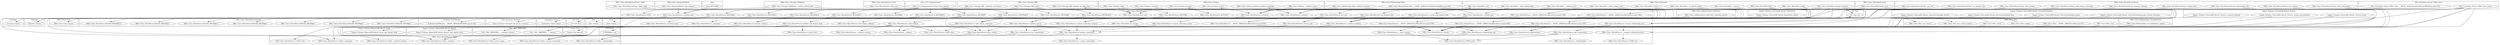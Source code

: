 digraph {
graph [overlap=false]
subgraph cluster_DBIx_Class_Relationship_CascadeActions {
	label="DBIx::Class::Relationship::CascadeActions";
	"DBIx::Class::Relationship::CascadeActions::update";
}
subgraph cluster_DBIx_Class_InflateColumn_DateTime {
	label="DBIx::Class::InflateColumn::DateTime";
	"DBIx::Class::InflateColumn::DateTime::_datetime_parser";
}
subgraph cluster_DBIx_Class_Carp {
	label="DBIx::Class::Carp";
	"DBIx::Class::Carp::import";
}
subgraph cluster_DBIx_Class_Storage_DBIHacks {
	label="DBIx::Class::Storage::DBIHacks";
	"DBIx::Class::Storage::DBIHacks::_resolve_column_info";
}
subgraph cluster_DBIx_Class_ResultSet {
	label="DBIx::Class::ResultSet";
	"DBIx::Class::ResultSet::_chain_relationship";
	"DBIx::Class::ResultSet::_resolved_attrs";
	"DBIx::Class::ResultSet::single";
	"DBIx::Class::ResultSet::new";
	"DBIx::Class::ResultSet::related_resultset";
	"DBIx::Class::ResultSet::_build_unique_cond";
	"DBIx::Class::ResultSet::cursor";
	"DBIx::Class::ResultSet::_rs_update_delete";
	"DBIx::Class::ResultSet::_count_rs";
	"DBIx::Class::ResultSet::find";
}
subgraph cluster_Tapper_Schema_TestrunDB_Result_TestrunScheduling {
	label="Tapper::Schema::TestrunDB::Result::TestrunScheduling";
	"Tapper::Schema::TestrunDB::Result::TestrunScheduling::host";
	"Tapper::Schema::TestrunDB::Result::TestrunScheduling::gen_schema_functions";
	"Tapper::Schema::TestrunDB::Result::TestrunScheduling::queue";
	"Tapper::Schema::TestrunDB::Result::TestrunScheduling::testrun";
}
subgraph cluster_List_Util {
	label="List::Util";
	"List::Util::first";
}
subgraph cluster_Try_Tiny {
	label="Try::Tiny";
	"Try::Tiny::try";
}
subgraph cluster_UNIVERSAL {
	label="UNIVERSAL";
	"UNIVERSAL::can";
}
subgraph cluster_namespace_clean {
	label="namespace::clean";
	"namespace::clean::import";
}
subgraph cluster_base {
	label="base";
	"base::import";
}
subgraph cluster_DBIx_Class_ResultSource_View {
	label="DBIx::Class::ResultSource::View";
	"DBIx::Class::ResultSource::View::new";
}
subgraph cluster_DBIx_Class_ResultSourceProxy {
	label="DBIx::Class::ResultSourceProxy";
	"DBIx::Class::ResultSourceProxy::add_relationship";
	"DBIx::Class::ResultSourceProxy::add_unique_constraint";
	"DBIx::Class::ResultSourceProxy::primary_columns";
	"DBIx::Class::ResultSourceProxy::_pri_cols";
	"DBIx::Class::ResultSourceProxy::relationship_info";
	"DBIx::Class::ResultSourceProxy::column_info";
	"DBIx::Class::ResultSourceProxy::has_column";
	"DBIx::Class::ResultSourceProxy::add_columns";
	"DBIx::Class::ResultSourceProxy::set_primary_key";
}
subgraph cluster_Exporter {
	label="Exporter";
	"Exporter::import";
}
subgraph cluster_Class_C3_Componentised {
	label="Class::C3::Componentised";
	"Class::C3::Componentised::ensure_class_loaded";
}
subgraph cluster_DBIx_Class_ResultSource_Table {
	label="DBIx::Class::ResultSource::Table";
	"DBIx::Class::ResultSource::Table::_relationships";
	"DBIx::Class::ResultSource::Table::_unique_constraints";
	"DBIx::Class::ResultSource::Table::from";
	"DBIx::Class::ResultSource::Table::_primaries";
	"DBIx::Class::ResultSource::Table::source_name";
	"DBIx::Class::ResultSource::Table::_columns";
	"DBIx::Class::ResultSource::Table::_ordered_columns";
}
subgraph cluster_Tapper_Schema_TestrunDB_Result_Testrun {
	label="Tapper::Schema::TestrunDB::Result::Testrun";
	"Tapper::Schema::TestrunDB::Result::Testrun::assign_preconditions";
	"Tapper::Schema::TestrunDB::Result::Testrun::scenario_element";
	"Tapper::Schema::TestrunDB::Result::Testrun::rerun";
}
subgraph cluster_DBIx_Class_ResultSource {
	label="DBIx::Class::ResultSource";
	"DBIx::Class::ResultSource::columns_info";
	"DBIx::Class::ResultSource::__ANON__[DBIx/Class/ResultSource.pm:1378]";
	"DBIx::Class::ResultSource::_relationships";
	"DBIx::Class::ResultSource::CORE:match";
	"DBIx::Class::ResultSource::CORE:sort";
	"DBIx::Class::ResultSource::BEGIN@16";
	"DBIx::Class::ResultSource::BEGIN@3";
	"DBIx::Class::ResultSource::BEGIN@4";
	"DBIx::Class::ResultSource::unique_constraint_columns";
	"DBIx::Class::ResultSource::new";
	"DBIx::Class::ResultSource::BEGIN@6";
	"DBIx::Class::ResultSource::unique_constraints";
	"DBIx::Class::ResultSource::add_columns";
	"DBIx::Class::ResultSource::_primaries";
	"DBIx::Class::ResultSource::_ordered_columns";
	"DBIx::Class::ResultSource::resultset_class";
	"DBIx::Class::ResultSource::storage";
	"DBIx::Class::ResultSource::primary_columns";
	"DBIx::Class::ResultSource::BEGIN@13";
	"DBIx::Class::ResultSource::BEGIN@10";
	"DBIx::Class::ResultSource::reverse_relationship_info";
	"DBIx::Class::ResultSource::__ANON__[DBIx/Class/ResultSource.pm:1853]";
	"DBIx::Class::ResultSource::has_column";
	"DBIx::Class::ResultSource::_columns";
	"DBIx::Class::ResultSource::columns";
	"DBIx::Class::ResultSource::_compare_relationship_keys";
	"DBIx::Class::ResultSource::related_source";
	"DBIx::Class::ResultSource::BEGIN@7";
	"DBIx::Class::ResultSource::has_relationship";
	"DBIx::Class::ResultSource::_invoke_sqlt_deploy_hook";
	"DBIx::Class::ResultSource::__ANON__[DBIx/Class/ResultSource.pm:1394]";
	"DBIx::Class::ResultSource::set_primary_key";
	"DBIx::Class::ResultSource::unique_constraint_names";
	"DBIx::Class::ResultSource::BEGIN@11";
	"DBIx::Class::ResultSource::BEGIN@9";
	"DBIx::Class::ResultSource::CORE:subst";
	"DBIx::Class::ResultSource::END";
	"DBIx::Class::ResultSource::__strip_relcond";
	"DBIx::Class::ResultSource::schema";
	"DBIx::Class::ResultSource::add_unique_constraint";
	"DBIx::Class::ResultSource::resultset";
	"DBIx::Class::ResultSource::DESTROY";
	"DBIx::Class::ResultSource::BEGIN@14";
	"DBIx::Class::ResultSource::column_info";
	"DBIx::Class::ResultSource::__ANON__[DBIx/Class/ResultSource.pm:1397]";
	"DBIx::Class::ResultSource::relationship_info";
	"DBIx::Class::ResultSource::add_relationship";
	"DBIx::Class::ResultSource::__ANON__[DBIx/Class/ResultSource.pm:1381]";
	"DBIx::Class::ResultSource::_unique_constraints";
	"DBIx::Class::ResultSource::_resolve_join";
	"DBIx::Class::ResultSource::__ANON__[DBIx/Class/ResultSource.pm:1038]";
	"DBIx::Class::ResultSource::relationships";
	"DBIx::Class::ResultSource::result_class";
	"DBIx::Class::ResultSource::_resolve_condition";
	"DBIx::Class::ResultSource::default_sqlt_deploy_hook";
	"DBIx::Class::ResultSource::_pri_cols";
	"DBIx::Class::ResultSource::BEGIN@12";
	"DBIx::Class::ResultSource::sqlt_deploy_callback";
}
subgraph cluster_DBIx_Class_ResultSourceHandle {
	label="DBIx::Class::ResultSourceHandle";
	"DBIx::Class::ResultSourceHandle::BEGIN@4";
	"DBIx::Class::ResultSourceHandle::BEGIN@8";
	"DBIx::Class::ResultSourceHandle::BEGIN@6";
	"DBIx::Class::ResultSourceHandle::BEGIN@9";
	"DBIx::Class::ResultSourceHandle::BEGIN@11";
	"DBIx::Class::ResultSourceHandle::BEGIN@3";
	"DBIx::Class::ResultSourceHandle::BEGIN@14";
}
subgraph cluster_DBIx_Class_ResultSourceProxy_Table {
	label="DBIx::Class::ResultSourceProxy::Table";
	"DBIx::Class::ResultSourceProxy::Table::table";
}
subgraph cluster_warnings {
	label="warnings";
	"warnings::import";
}
subgraph cluster___CAG__XSA__BREEDER__ {
	label="__CAG__XSA__BREEDER__";
	"__CAG__XSA__BREEDER__::_ordered_columns";
	"__CAG__XSA__BREEDER__::_columns";
}
subgraph cluster_B_Hooks_EndOfScope {
	label="B::Hooks::EndOfScope";
	"B::Hooks::EndOfScope::__ANON__[B/Hooks/EndOfScope.pm:26]";
}
subgraph cluster_DBIx_Class_DynamicDefault {
	label="DBIx::Class::DynamicDefault";
	"DBIx::Class::DynamicDefault::add_columns";
}
subgraph cluster_DBIx_Class_ResultSetColumn {
	label="DBIx::Class::ResultSetColumn";
	"DBIx::Class::ResultSetColumn::new";
}
subgraph cluster_DBIx_Class_Schema {
	label="DBIx::Class::Schema";
	"DBIx::Class::Schema::clone";
	"DBIx::Class::Schema::default_resultset_attributes";
	"DBIx::Class::Schema::_register_source";
	"DBIx::Class::Schema::resultset";
	"DBIx::Class::Schema::storage";
	"DBIx::Class::Schema::source";
}
subgraph cluster_SQL_Translator_Parser_DBIx_Class {
	label="SQL::Translator::Parser::DBIx::Class";
	"SQL::Translator::Parser::DBIx::Class::__ANON__[SQL/Translator/Parser/DBIx/Class.pm:154]";
	"SQL::Translator::Parser::DBIx::Class::parse";
}
subgraph cluster_Scalar_Util {
	label="Scalar::Util";
	"Scalar::Util::blessed";
}
subgraph cluster_Tapper_Schema_TestrunDB_Result_QueueHost {
	label="Tapper::Schema::TestrunDB::Result::QueueHost";
	"Tapper::Schema::TestrunDB::Result::QueueHost::queue";
}
subgraph cluster_DBIx_Class_Row {
	label="DBIx::Class::Row";
	"DBIx::Class::Row::__ANON__[DBIx/Class/Row.pm:797]";
	"DBIx::Class::Row::get_column";
	"DBIx::Class::Row::insert";
	"DBIx::Class::Row::new";
	"DBIx::Class::Row::update";
	"DBIx::Class::Row::has_column_loaded";
}
subgraph cluster_Tapper_Schema_ReportsDB_Result_Suite {
	label="Tapper::Schema::ReportsDB::Result::Suite";
	"Tapper::Schema::ReportsDB::Result::Suite::sqlt_deploy_hook";
}
subgraph cluster_strict {
	label="strict";
	"strict::import";
}
subgraph cluster_Class_Accessor_Grouped {
	label="Class::Accessor::Grouped";
	"Class::Accessor::Grouped::mk_group_accessors";
}
subgraph cluster_main {
	label="main";
	"main::RUNTIME";
}
subgraph cluster_DBIx_Class_Storage_DBI {
	label="DBIx::Class::Storage::DBI";
	"DBIx::Class::Storage::DBI::insert";
	"DBIx::Class::Storage::DBI::relname_to_table_alias";
	"DBIx::Class::Storage::DBI::_prefetch_autovalues";
}
subgraph cluster_DBIx_Class_Relationship_Base {
	label="DBIx::Class::Relationship::Base";
	"DBIx::Class::Relationship::Base::__ANON__[DBIx/Class/Relationship/Base.pm:422]";
	"DBIx::Class::Relationship::Base::related_resultset";
}
subgraph cluster_Tapper_Schema_ReportsDB_Result_Report {
	label="Tapper::Schema::ReportsDB::Result::Report";
	"Tapper::Schema::ReportsDB::Result::Report::sqlt_deploy_hook";
}
"DBIx::Class::ResultSource::add_columns" -> "DBIx::Class::ResultSource::Table::_ordered_columns";
"DBIx::Class::ResultSource::_compare_relationship_keys" -> "DBIx::Class::ResultSource::CORE:sort";
"DBIx::Class::ResultSource::BEGIN@7" -> "DBIx::Class::ResultSourceHandle::BEGIN@9";
"DBIx::Class::ResultSource::reverse_relationship_info" -> "Try::Tiny::try";
"DBIx::Class::ResultSource::related_source" -> "Try::Tiny::try";
"DBIx::Class::ResultSource::resultset" -> "Try::Tiny::try";
"DBIx::Class::Schema::clone" -> "DBIx::Class::ResultSource::new";
"DBIx::Class::Schema::_register_source" -> "DBIx::Class::ResultSource::new";
"DBIx::Class::ResultSource::View::new" -> "DBIx::Class::ResultSource::new";
"DBIx::Class::ResultSourceProxy::Table::table" -> "DBIx::Class::ResultSource::new";
"DBIx::Class::ResultSource::add_columns" -> "__CAG__XSA__BREEDER__::_ordered_columns";
"DBIx::Class::ResultSource::add_columns" -> "DBIx::Class::ResultSource::_ordered_columns";
"DBIx::Class::ResultSource::BEGIN@11" -> "Exporter::import";
"DBIx::Class::ResultSource::BEGIN@12" -> "Exporter::import";
"DBIx::Class::ResultSource::BEGIN@13" -> "Exporter::import";
"DBIx::Class::ResultSet::related_resultset" -> "DBIx::Class::ResultSource::related_source";
"DBIx::Class::ResultSource::_resolve_join" -> "DBIx::Class::ResultSource::related_source";
"DBIx::Class::Relationship::Base::related_resultset" -> "DBIx::Class::ResultSource::related_source";
"SQL::Translator::Parser::DBIx::Class::__ANON__[SQL/Translator/Parser/DBIx/Class.pm:154]" -> "DBIx::Class::ResultSource::related_source";
"DBIx::Class::ResultSource::__ANON__[DBIx/Class/ResultSource.pm:1394]" -> "DBIx::Class::ResultSource::related_source";
"DBIx::Class::ResultSource::__ANON__[DBIx/Class/ResultSource.pm:1381]" -> "DBIx::Class::ResultSource::related_source";
"Class::C3::Componentised::ensure_class_loaded" -> "DBIx::Class::ResultSource::BEGIN@7";
"DBIx::Class::ResultSource::_resolve_join" -> "DBIx::Class::ResultSource::Table::from";
"DBIx::Class::ResultSource::unique_constraints" -> "DBIx::Class::ResultSource::Table::_unique_constraints";
"DBIx::Class::ResultSource::add_unique_constraint" -> "DBIx::Class::ResultSource::Table::_unique_constraints";
"DBIx::Class::ResultSourceProxy::add_unique_constraint" -> "DBIx::Class::ResultSource::add_unique_constraint";
"DBIx::Class::ResultSource::set_primary_key" -> "DBIx::Class::ResultSource::add_unique_constraint";
"Class::C3::Componentised::ensure_class_loaded" -> "DBIx::Class::ResultSource::BEGIN@14";
"DBIx::Class::ResultSourceProxy::add_relationship" -> "DBIx::Class::ResultSource::add_relationship";
"SQL::Translator::Parser::DBIx::Class::parse" -> "DBIx::Class::ResultSource::relationships";
"DBIx::Class::ResultSource::reverse_relationship_info" -> "DBIx::Class::ResultSource::relationships";
"DBIx::Class::Relationship::CascadeActions::update" -> "DBIx::Class::ResultSource::relationships";
"DBIx::Class::ResultSource::_resolve_condition" -> "Scalar::Util::blessed";
"DBIx::Class::Row::insert" -> "DBIx::Class::ResultSource::storage";
"DBIx::Class::ResultSet::_resolved_attrs" -> "DBIx::Class::ResultSource::storage";
"DBIx::Class::InflateColumn::DateTime::_datetime_parser" -> "DBIx::Class::ResultSource::storage";
"DBIx::Class::ResultSet::single" -> "DBIx::Class::ResultSource::storage";
"DBIx::Class::ResultSet::related_resultset" -> "DBIx::Class::ResultSource::storage";
"DBIx::Class::ResultSource::_resolve_join" -> "DBIx::Class::ResultSource::storage";
"DBIx::Class::ResultSet::cursor" -> "DBIx::Class::ResultSource::storage";
"DBIx::Class::ResultSet::_rs_update_delete" -> "DBIx::Class::ResultSource::storage";
"DBIx::Class::ResultSet::_count_rs" -> "DBIx::Class::ResultSource::storage";
"DBIx::Class::Row::update" -> "DBIx::Class::ResultSource::storage";
"DBIx::Class::ResultSource::has_relationship" -> "DBIx::Class::ResultSource::Table::_relationships";
"DBIx::Class::ResultSource::relationships" -> "DBIx::Class::ResultSource::Table::_relationships";
"DBIx::Class::ResultSource::relationship_info" -> "DBIx::Class::ResultSource::Table::_relationships";
"DBIx::Class::ResultSource::add_relationship" -> "DBIx::Class::ResultSource::Table::_relationships";
"DBIx::Class::ResultSource::has_column" -> "DBIx::Class::ResultSource::Table::_columns";
"DBIx::Class::ResultSource::add_columns" -> "DBIx::Class::ResultSource::Table::_columns";
"DBIx::Class::ResultSource::columns_info" -> "DBIx::Class::ResultSource::Table::_columns";
"DBIx::Class::ResultSource::column_info" -> "DBIx::Class::ResultSource::Table::_columns";
"DBIx::Class::ResultSource::BEGIN@7" -> "DBIx::Class::ResultSourceHandle::BEGIN@11";
"DBIx::Class::Row::__ANON__[DBIx/Class/Row.pm:797]" -> "DBIx::Class::ResultSource::schema";
"Tapper::Schema::TestrunDB::Result::TestrunScheduling::gen_schema_functions" -> "DBIx::Class::ResultSource::schema";
"DBIx::Class::ResultSource::__ANON__[DBIx/Class/ResultSource.pm:1378]" -> "DBIx::Class::ResultSource::schema";
"DBIx::Class::ResultSource::storage" -> "DBIx::Class::ResultSource::schema";
"DBIx::Class::ResultSource::__ANON__[DBIx/Class/ResultSource.pm:1397]" -> "DBIx::Class::ResultSource::schema";
"Tapper::Schema::TestrunDB::Result::Testrun::rerun" -> "DBIx::Class::ResultSource::schema";
"DBIx::Class::ResultSource::__ANON__[DBIx/Class/ResultSource.pm:1853]" -> "DBIx::Class::ResultSource::schema";
"DBIx::Class::Schema::_register_source" -> "DBIx::Class::ResultSource::schema";
"DBIx::Class::ResultSet::related_resultset" -> "DBIx::Class::ResultSource::schema";
"Tapper::Schema::TestrunDB::Result::Testrun::assign_preconditions" -> "DBIx::Class::ResultSource::schema";
"DBIx::Class::ResultSource::__ANON__[DBIx/Class/ResultSource.pm:1038]" -> "DBIx::Class::ResultSource::schema";
"DBIx::Class::ResultSetColumn::new" -> "DBIx::Class::ResultSource::schema";
"DBIx::Class::Relationship::CascadeActions::update" -> "DBIx::Class::ResultSource::schema";
"DBIx::Class::ResultSource::default_sqlt_deploy_hook" -> "Tapper::Schema::ReportsDB::Result::Report::sqlt_deploy_hook";
"DBIx::Class::ResultSource::unique_constraints" -> "DBIx::Class::ResultSource::_unique_constraints";
"DBIx::Class::ResultSource::primary_columns" -> "DBIx::Class::ResultSource::Table::_primaries";
"DBIx::Class::ResultSource::set_primary_key" -> "DBIx::Class::ResultSource::Table::_primaries";
"Try::Tiny::try" -> "DBIx::Class::ResultSource::__ANON__[DBIx/Class/ResultSource.pm:1378]";
"Class::C3::Componentised::ensure_class_loaded" -> "DBIx::Class::ResultSource::BEGIN@3";
"DBIx::Class::ResultSource::related_source" -> "DBIx::Class::Schema::source";
"Class::C3::Componentised::ensure_class_loaded" -> "DBIx::Class::ResultSource::BEGIN@4";
"DBIx::Class::ResultSource::BEGIN@7" -> "B::Hooks::EndOfScope::__ANON__[B/Hooks/EndOfScope.pm:26]";
"DBIx::Class::Storage::DBI::insert" -> "DBIx::Class::ResultSource::primary_columns";
"DBIx::Class::ResultSourceProxy::primary_columns" -> "DBIx::Class::ResultSource::primary_columns";
"DBIx::Class::ResultSource::_pri_cols" -> "DBIx::Class::ResultSource::primary_columns";
"SQL::Translator::Parser::DBIx::Class::parse" -> "DBIx::Class::ResultSource::primary_columns";
"SQL::Translator::Parser::DBIx::Class::parse" -> "DBIx::Class::ResultSource::reverse_relationship_info";
"DBIx::Class::ResultSource::default_sqlt_deploy_hook" -> "UNIVERSAL::can";
"DBIx::Class::ResultSource::default_sqlt_deploy_hook" -> "Tapper::Schema::ReportsDB::Result::Suite::sqlt_deploy_hook";
"DBIx::Class::ResultSourceProxy::set_primary_key" -> "DBIx::Class::ResultSource::set_primary_key";
"DBIx::Class::ResultSource::BEGIN@16" -> "base::import";
"Class::C3::Componentised::ensure_class_loaded" -> "DBIx::Class::ResultSource::BEGIN@9";
"DBIx::Class::ResultSet::related_resultset" -> "DBIx::Class::ResultSource::resultset";
"DBIx::Class::Relationship::Base::related_resultset" -> "DBIx::Class::ResultSource::resultset";
"DBIx::Class::Schema::resultset" -> "DBIx::Class::ResultSource::resultset";
"DBIx::Class::Schema::clone" -> "DBIx::Class::ResultSource::DESTROY";
"DBIx::Class::ResultSource::BEGIN@4" -> "warnings::import";
"DBIx::Class::ResultSource::default_sqlt_deploy_hook" -> "DBIx::Class::ResultSource::result_class";
"DBIx::Class::ResultSource::_invoke_sqlt_deploy_hook" -> "DBIx::Class::ResultSource::sqlt_deploy_callback";
"DBIx::Class::ResultSource::_resolve_condition" -> "DBIx::Class::Row::get_column";
"DBIx::Class::ResultSource::add_columns" -> "__CAG__XSA__BREEDER__::_columns";
"DBIx::Class::ResultSource::column_info" -> "__CAG__XSA__BREEDER__::_columns";
"DBIx::Class::ResultSource::resultset" -> "DBIx::Class::ResultSource::resultset_class";
"DBIx::Class::ResultSource::storage" -> "DBIx::Class::Schema::storage";
"SQL::Translator::Parser::DBIx::Class::parse" -> "DBIx::Class::ResultSource::_compare_relationship_keys";
"DBIx::Class::ResultSource::reverse_relationship_info" -> "DBIx::Class::ResultSource::_compare_relationship_keys";
"DBIx::Class::ResultSource::BEGIN@7" -> "DBIx::Class::ResultSourceHandle::BEGIN@4";
"DBIx::Class::ResultSource::reverse_relationship_info" -> "DBIx::Class::ResultSource::Table::source_name";
"Class::C3::Componentised::ensure_class_loaded" -> "DBIx::Class::ResultSource::BEGIN@11";
"DBIx::Class::ResultSource::add_columns" -> "DBIx::Class::ResultSource::CORE:subst";
"DBIx::Class::ResultSource::_resolve_condition" -> "DBIx::Class::ResultSource::CORE:subst";
"main::RUNTIME" -> "DBIx::Class::ResultSource::END";
"DBIx::Class::ResultSource::BEGIN@14" -> "namespace::clean::import";
"DBIx::Class::ResultSource::BEGIN@3" -> "strict::import";
"DBIx::Class::ResultSource::add_relationship" -> "DBIx::Class::ResultSource::_relationships";
"DBIx::Class::ResultSource::add_unique_constraint" -> "DBIx::Class::ResultSource::has_column";
"DBIx::Class::ResultSourceProxy::has_column" -> "DBIx::Class::ResultSource::has_column";
"DBIx::Class::ResultSource::set_primary_key" -> "DBIx::Class::ResultSource::has_column";
"DBIx::Class::ResultSource::BEGIN@7" -> "DBIx::Class::ResultSourceHandle::BEGIN@3";
"DBIx::Class::ResultSource::BEGIN@7" -> "DBIx::Class::ResultSourceHandle::BEGIN@14";
"DBIx::Class::ResultSource::reverse_relationship_info" -> "DBIx::Class::ResultSource::__strip_relcond";
"DBIx::Class::Storage::DBI::insert" -> "DBIx::Class::ResultSource::columns_info";
"DBIx::Class::DynamicDefault::add_columns" -> "DBIx::Class::ResultSource::columns_info";
"DBIx::Class::Storage::DBI::_prefetch_autovalues" -> "DBIx::Class::ResultSource::columns_info";
"DBIx::Class::Storage::DBIHacks::_resolve_column_info" -> "DBIx::Class::ResultSource::columns_info";
"DBIx::Class::ResultSource::__strip_relcond" -> "DBIx::Class::ResultSource::CORE:match";
"DBIx::Class::ResultSource::add_relationship" -> "DBIx::Class::ResultSource::CORE:match";
"DBIx::Class::ResultSource::_resolve_condition" -> "DBIx::Class::Row::has_column_loaded";
"DBIx::Class::ResultSourceProxy::add_columns" -> "DBIx::Class::ResultSource::add_columns";
"DBIx::Class::ResultSource::set_primary_key" -> "DBIx::Class::ResultSource::_primaries";
"DBIx::Class::Storage::DBI::insert" -> "DBIx::Class::ResultSource::columns";
"DBIx::Class::ResultSet::_resolved_attrs" -> "DBIx::Class::ResultSource::columns";
"DBIx::Class::Storage::DBIHacks::_resolve_column_info" -> "DBIx::Class::ResultSource::columns";
"SQL::Translator::Parser::DBIx::Class::parse" -> "DBIx::Class::ResultSource::columns";
"DBIx::Class::ResultSetColumn::new" -> "DBIx::Class::ResultSource::columns";
"DBIx::Class::ResultSource::_resolve_join" -> "DBIx::Class::Storage::DBI::relname_to_table_alias";
"SQL::Translator::Parser::DBIx::Class::parse" -> "DBIx::Class::ResultSource::_invoke_sqlt_deploy_hook";
"DBIx::Class::ResultSource::BEGIN@7" -> "Class::Accessor::Grouped::mk_group_accessors";
"DBIx::Class::ResultSet::find" -> "DBIx::Class::ResultSource::unique_constraint_names";
"DBIx::Class::ResultSet::related_resultset" -> "DBIx::Class::ResultSource::relationship_info";
"DBIx::Class::ResultSource::_resolve_join" -> "DBIx::Class::ResultSource::relationship_info";
"DBIx::Class::ResultSourceProxy::relationship_info" -> "DBIx::Class::ResultSource::relationship_info";
"DBIx::Class::Row::new" -> "DBIx::Class::ResultSource::relationship_info";
"DBIx::Class::ResultSource::related_source" -> "DBIx::Class::ResultSource::relationship_info";
"DBIx::Class::ResultSourceProxy::add_relationship" -> "DBIx::Class::ResultSource::relationship_info";
"SQL::Translator::Parser::DBIx::Class::parse" -> "DBIx::Class::ResultSource::relationship_info";
"DBIx::Class::Relationship::CascadeActions::update" -> "DBIx::Class::ResultSource::relationship_info";
"DBIx::Class::ResultSource::reverse_relationship_info" -> "DBIx::Class::ResultSource::relationship_info";
"Try::Tiny::try" -> "DBIx::Class::ResultSource::__ANON__[DBIx/Class/ResultSource.pm:1397]";
"Try::Tiny::try" -> "DBIx::Class::ResultSource::__ANON__[DBIx/Class/ResultSource.pm:1381]";
"DBIx::Class::ResultSource::BEGIN@10" -> "DBIx::Class::Carp::import";
"Try::Tiny::try" -> "DBIx::Class::ResultSource::__ANON__[DBIx/Class/ResultSource.pm:1038]";
"Class::C3::Componentised::ensure_class_loaded" -> "DBIx::Class::ResultSource::BEGIN@12";
"DBIx::Class::ResultSource::BEGIN@7" -> "DBIx::Class::ResultSourceHandle::BEGIN@6";
"DBIx::Class::ResultSource::resultset" -> "DBIx::Class::ResultSet::new";
"DBIx::Class::ResultSet::_build_unique_cond" -> "DBIx::Class::ResultSource::unique_constraint_columns";
"DBIx::Class::ResultSet::find" -> "DBIx::Class::ResultSource::unique_constraint_columns";
"Class::C3::Componentised::ensure_class_loaded" -> "DBIx::Class::ResultSource::BEGIN@6";
"Class::C3::Componentised::ensure_class_loaded" -> "DBIx::Class::ResultSource::BEGIN@10";
"Try::Tiny::try" -> "DBIx::Class::ResultSource::__ANON__[DBIx/Class/ResultSource.pm:1853]";
"DBIx::Class::Row::insert" -> "DBIx::Class::ResultSource::has_relationship";
"DBIx::Class::ResultSource::related_source" -> "DBIx::Class::ResultSource::has_relationship";
"DBIx::Class::ResultSourceProxy::column_info" -> "DBIx::Class::ResultSource::column_info";
"DBIx::Class::ResultSourceProxy::add_columns" -> "DBIx::Class::ResultSource::column_info";
"SQL::Translator::Parser::DBIx::Class::parse" -> "DBIx::Class::ResultSource::column_info";
"DBIx::Class::ResultSource::BEGIN@7" -> "DBIx::Class::ResultSourceHandle::BEGIN@8";
"DBIx::Class::ResultSet::_chain_relationship" -> "DBIx::Class::ResultSource::_resolve_join";
"Tapper::Schema::TestrunDB::Result::QueueHost::queue" -> "DBIx::Class::ResultSource::_resolve_condition";
"DBIx::Class::Relationship::Base::__ANON__[DBIx/Class/Relationship/Base.pm:422]" -> "DBIx::Class::ResultSource::_resolve_condition";
"Tapper::Schema::TestrunDB::Result::TestrunScheduling::host" -> "DBIx::Class::ResultSource::_resolve_condition";
"DBIx::Class::ResultSource::_resolve_join" -> "DBIx::Class::ResultSource::_resolve_condition";
"Tapper::Schema::TestrunDB::Result::TestrunScheduling::queue" -> "DBIx::Class::ResultSource::_resolve_condition";
"Tapper::Schema::TestrunDB::Result::Testrun::scenario_element" -> "DBIx::Class::ResultSource::_resolve_condition";
"Tapper::Schema::TestrunDB::Result::TestrunScheduling::testrun" -> "DBIx::Class::ResultSource::_resolve_condition";
"DBIx::Class::ResultSourceProxy::_pri_cols" -> "DBIx::Class::ResultSource::_pri_cols";
"DBIx::Class::ResultSource::__ANON__[DBIx/Class/ResultSource.pm:1038]" -> "DBIx::Class::Schema::default_resultset_attributes";
"Class::C3::Componentised::ensure_class_loaded" -> "DBIx::Class::ResultSource::BEGIN@16";
"DBIx::Class::ResultSource::unique_constraint_names" -> "DBIx::Class::ResultSource::unique_constraints";
"DBIx::Class::ResultSource::add_unique_constraint" -> "DBIx::Class::ResultSource::unique_constraints";
"SQL::Translator::Parser::DBIx::Class::parse" -> "DBIx::Class::ResultSource::unique_constraints";
"DBIx::Class::ResultSource::unique_constraint_columns" -> "DBIx::Class::ResultSource::unique_constraints";
"Class::C3::Componentised::ensure_class_loaded" -> "DBIx::Class::ResultSource::BEGIN@13";
"DBIx::Class::ResultSource::add_columns" -> "DBIx::Class::ResultSource::_columns";
"DBIx::Class::ResultSource::column_info" -> "DBIx::Class::ResultSource::_columns";
"Try::Tiny::try" -> "DBIx::Class::ResultSource::__ANON__[DBIx/Class/ResultSource.pm:1394]";
"DBIx::Class::ResultSource::columns_info" -> "List::Util::first";
"DBIx::Class::ResultSource::_resolve_join" -> "List::Util::first";
"DBIx::Class::ResultSource::_invoke_sqlt_deploy_hook" -> "DBIx::Class::ResultSource::default_sqlt_deploy_hook";
}
